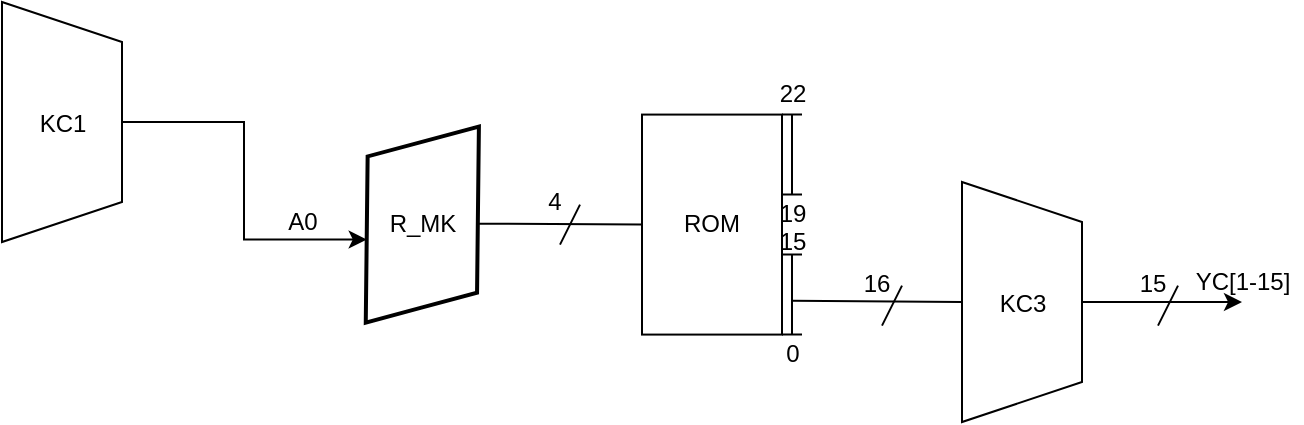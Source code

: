 <mxfile version="18.1.2" type="github">
  <diagram id="-gdg9htdJJ3zSSXaxXA8" name="Page-1">
    <mxGraphModel dx="648" dy="832" grid="1" gridSize="10" guides="1" tooltips="1" connect="1" arrows="1" fold="1" page="0" pageScale="1" pageWidth="827" pageHeight="1169" math="0" shadow="0">
      <root>
        <mxCell id="0" />
        <mxCell id="1" parent="0" />
        <mxCell id="AwsAyfKVxBf3ktl2MzY7-2" value="" style="shape=parallelogram;html=1;strokeWidth=2;perimeter=parallelogramPerimeter;whiteSpace=wrap;rounded=1;arcSize=0;size=0.28;rotation=-15;" vertex="1" parent="1">
          <mxGeometry x="310.17" y="-28.71" width="80" height="80" as="geometry" />
        </mxCell>
        <mxCell id="AwsAyfKVxBf3ktl2MzY7-3" value="R_MK" style="text;html=1;align=center;verticalAlign=middle;resizable=0;points=[];autosize=1;strokeColor=none;fillColor=none;" vertex="1" parent="1">
          <mxGeometry x="325.17" y="1.29" width="50" height="20" as="geometry" />
        </mxCell>
        <mxCell id="AwsAyfKVxBf3ktl2MzY7-4" value="" style="shape=trapezoid;perimeter=trapezoidPerimeter;whiteSpace=wrap;html=1;fixedSize=1;rotation=90;" vertex="1" parent="1">
          <mxGeometry x="110" y="-70" width="120" height="60" as="geometry" />
        </mxCell>
        <mxCell id="AwsAyfKVxBf3ktl2MzY7-5" value="KC1" style="text;html=1;align=center;verticalAlign=middle;resizable=0;points=[];autosize=1;strokeColor=none;fillColor=none;" vertex="1" parent="1">
          <mxGeometry x="150" y="-48.71" width="40" height="20" as="geometry" />
        </mxCell>
        <mxCell id="AwsAyfKVxBf3ktl2MzY7-6" value="" style="edgeStyle=elbowEdgeStyle;elbow=horizontal;endArrow=classic;html=1;rounded=0;exitX=0.5;exitY=0;exitDx=0;exitDy=0;entryX=0;entryY=0.5;entryDx=0;entryDy=0;" edge="1" parent="1" source="AwsAyfKVxBf3ktl2MzY7-4" target="AwsAyfKVxBf3ktl2MzY7-2">
          <mxGeometry width="50" height="50" relative="1" as="geometry">
            <mxPoint x="210" y="-40" as="sourcePoint" />
            <mxPoint x="260" y="-90" as="targetPoint" />
          </mxGeometry>
        </mxCell>
        <mxCell id="AwsAyfKVxBf3ktl2MzY7-7" value="A0" style="text;html=1;align=center;verticalAlign=middle;resizable=0;points=[];autosize=1;strokeColor=none;fillColor=none;" vertex="1" parent="1">
          <mxGeometry x="275" width="30" height="20" as="geometry" />
        </mxCell>
        <mxCell id="AwsAyfKVxBf3ktl2MzY7-9" value="ROM" style="rounded=0;whiteSpace=wrap;html=1;" vertex="1" parent="1">
          <mxGeometry x="460" y="-43.71" width="70" height="110" as="geometry" />
        </mxCell>
        <mxCell id="AwsAyfKVxBf3ktl2MzY7-10" value="" style="endArrow=none;html=1;rounded=0;exitX=0.832;exitY=0.583;exitDx=0;exitDy=0;entryX=0;entryY=0.5;entryDx=0;entryDy=0;exitPerimeter=0;" edge="1" parent="1" source="AwsAyfKVxBf3ktl2MzY7-2" target="AwsAyfKVxBf3ktl2MzY7-9">
          <mxGeometry width="50" height="50" relative="1" as="geometry">
            <mxPoint x="410" y="100" as="sourcePoint" />
            <mxPoint x="460" y="50" as="targetPoint" />
          </mxGeometry>
        </mxCell>
        <mxCell id="AwsAyfKVxBf3ktl2MzY7-11" value="" style="endArrow=none;html=1;rounded=0;fontFamily=Helvetica;fontSize=18;" edge="1" parent="1">
          <mxGeometry width="50" height="50" relative="1" as="geometry">
            <mxPoint x="419.0" y="21.29" as="sourcePoint" />
            <mxPoint x="429.0" y="1.29" as="targetPoint" />
          </mxGeometry>
        </mxCell>
        <mxCell id="AwsAyfKVxBf3ktl2MzY7-12" value="4" style="text;html=1;align=center;verticalAlign=middle;resizable=0;points=[];autosize=1;strokeColor=none;fillColor=none;" vertex="1" parent="1">
          <mxGeometry x="406" y="-9.71" width="20" height="20" as="geometry" />
        </mxCell>
        <mxCell id="AwsAyfKVxBf3ktl2MzY7-13" value="" style="shape=crossbar;whiteSpace=wrap;html=1;rounded=1;direction=south;" vertex="1" parent="1">
          <mxGeometry x="530" y="-43.71" width="10" height="40" as="geometry" />
        </mxCell>
        <mxCell id="AwsAyfKVxBf3ktl2MzY7-14" value="22" style="text;html=1;align=center;verticalAlign=middle;resizable=0;points=[];autosize=1;strokeColor=none;fillColor=none;" vertex="1" parent="1">
          <mxGeometry x="520" y="-63.71" width="30" height="20" as="geometry" />
        </mxCell>
        <mxCell id="AwsAyfKVxBf3ktl2MzY7-15" value="19" style="text;html=1;align=center;verticalAlign=middle;resizable=0;points=[];autosize=1;strokeColor=none;fillColor=none;" vertex="1" parent="1">
          <mxGeometry x="520" y="-3.71" width="30" height="20" as="geometry" />
        </mxCell>
        <mxCell id="AwsAyfKVxBf3ktl2MzY7-16" value="" style="shape=crossbar;whiteSpace=wrap;html=1;rounded=1;direction=south;" vertex="1" parent="1">
          <mxGeometry x="530" y="26.29" width="10" height="40" as="geometry" />
        </mxCell>
        <mxCell id="AwsAyfKVxBf3ktl2MzY7-17" value="15" style="text;html=1;align=center;verticalAlign=middle;resizable=0;points=[];autosize=1;strokeColor=none;fillColor=none;" vertex="1" parent="1">
          <mxGeometry x="520" y="10.29" width="30" height="20" as="geometry" />
        </mxCell>
        <mxCell id="AwsAyfKVxBf3ktl2MzY7-18" value="0" style="text;html=1;align=center;verticalAlign=middle;resizable=0;points=[];autosize=1;strokeColor=none;fillColor=none;" vertex="1" parent="1">
          <mxGeometry x="525" y="66.29" width="20" height="20" as="geometry" />
        </mxCell>
        <mxCell id="AwsAyfKVxBf3ktl2MzY7-19" value="" style="shape=trapezoid;perimeter=trapezoidPerimeter;whiteSpace=wrap;html=1;fixedSize=1;rotation=90;" vertex="1" parent="1">
          <mxGeometry x="590" y="20" width="120" height="60" as="geometry" />
        </mxCell>
        <mxCell id="AwsAyfKVxBf3ktl2MzY7-20" value="KC3" style="text;html=1;align=center;verticalAlign=middle;resizable=0;points=[];autosize=1;strokeColor=none;fillColor=none;" vertex="1" parent="1">
          <mxGeometry x="630" y="41.29" width="40" height="20" as="geometry" />
        </mxCell>
        <mxCell id="AwsAyfKVxBf3ktl2MzY7-21" value="" style="endArrow=none;html=1;rounded=0;exitX=0.576;exitY=0.512;exitDx=0;exitDy=0;entryX=0.5;entryY=1;entryDx=0;entryDy=0;exitPerimeter=0;" edge="1" parent="1" source="AwsAyfKVxBf3ktl2MzY7-16" target="AwsAyfKVxBf3ktl2MzY7-19">
          <mxGeometry width="50" height="50" relative="1" as="geometry">
            <mxPoint x="387.544" y="20.83" as="sourcePoint" />
            <mxPoint x="470" y="21.29" as="targetPoint" />
          </mxGeometry>
        </mxCell>
        <mxCell id="AwsAyfKVxBf3ktl2MzY7-22" value="" style="endArrow=none;html=1;rounded=0;fontFamily=Helvetica;fontSize=18;" edge="1" parent="1">
          <mxGeometry width="50" height="50" relative="1" as="geometry">
            <mxPoint x="580.0" y="61.79" as="sourcePoint" />
            <mxPoint x="590.0" y="41.79" as="targetPoint" />
          </mxGeometry>
        </mxCell>
        <mxCell id="AwsAyfKVxBf3ktl2MzY7-23" value="16" style="text;html=1;align=center;verticalAlign=middle;resizable=0;points=[];autosize=1;strokeColor=none;fillColor=none;" vertex="1" parent="1">
          <mxGeometry x="562" y="30.79" width="30" height="20" as="geometry" />
        </mxCell>
        <mxCell id="AwsAyfKVxBf3ktl2MzY7-24" value="" style="endArrow=classic;html=1;rounded=0;exitX=0.5;exitY=0;exitDx=0;exitDy=0;" edge="1" parent="1" source="AwsAyfKVxBf3ktl2MzY7-19">
          <mxGeometry width="50" height="50" relative="1" as="geometry">
            <mxPoint x="640" y="100" as="sourcePoint" />
            <mxPoint x="760" y="50" as="targetPoint" />
          </mxGeometry>
        </mxCell>
        <mxCell id="AwsAyfKVxBf3ktl2MzY7-25" value="" style="endArrow=none;html=1;rounded=0;fontFamily=Helvetica;fontSize=18;" edge="1" parent="1">
          <mxGeometry width="50" height="50" relative="1" as="geometry">
            <mxPoint x="718.0" y="61.79" as="sourcePoint" />
            <mxPoint x="728.0" y="41.79" as="targetPoint" />
          </mxGeometry>
        </mxCell>
        <mxCell id="AwsAyfKVxBf3ktl2MzY7-26" value="15" style="text;html=1;align=center;verticalAlign=middle;resizable=0;points=[];autosize=1;strokeColor=none;fillColor=none;" vertex="1" parent="1">
          <mxGeometry x="700" y="30.79" width="30" height="20" as="geometry" />
        </mxCell>
        <mxCell id="AwsAyfKVxBf3ktl2MzY7-27" value="YC[1-15]" style="text;html=1;align=center;verticalAlign=middle;resizable=0;points=[];autosize=1;strokeColor=none;fillColor=none;" vertex="1" parent="1">
          <mxGeometry x="730" y="30.29" width="60" height="20" as="geometry" />
        </mxCell>
      </root>
    </mxGraphModel>
  </diagram>
</mxfile>
